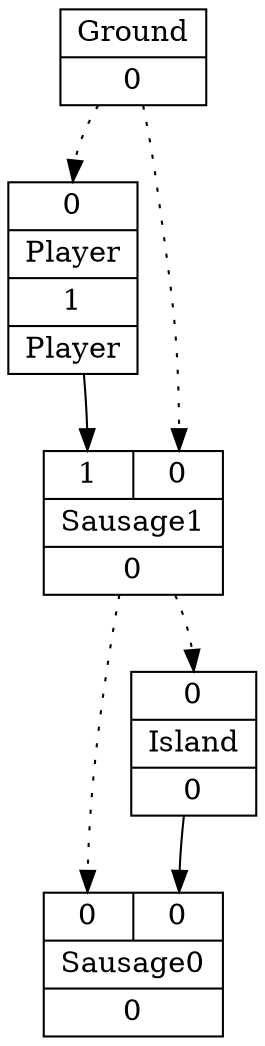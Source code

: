 digraph G {
node [shape=record];
Player[ label ="{{<GroundP>0}|{Player}|<PlayerOUT>1|{Player}}"];
Ground[ label ="{{Ground}|<GroundOUT>0}"];
Sausage1[ label ="{{<Player>1|<GroundP>0}|{Sausage1}|<Sausage1OUT>0}"];
Sausage0[ label ="{{<Sausage1P>0|<Island>0}|{Sausage0}|<Sausage0OUT>0}"];
Island[ label ="{{<Sausage1P>0}|{Island}|<IslandOUT>0}"];
	"Ground" -> "Player":GroundP [style=dotted];
	"Player" -> "Sausage1":Player;
	"Ground" -> "Sausage1":GroundP [style=dotted];
	"Sausage1" -> "Sausage0":Sausage1P [style=dotted];
	"Sausage1" -> "Island":Sausage1P [style=dotted];
	"Island" -> "Sausage0":Island;
}